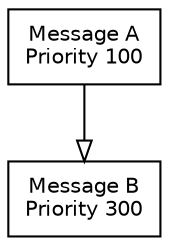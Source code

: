 digraph MessagePriority
{
      node [shape=record, fontname=Helvetica, fontsize=10];
      a [ label="Message A\nPriority 100"];
      b [ label="Message B\nPriority 300"];
      a -> b [ arrowhead="empty"];
}
